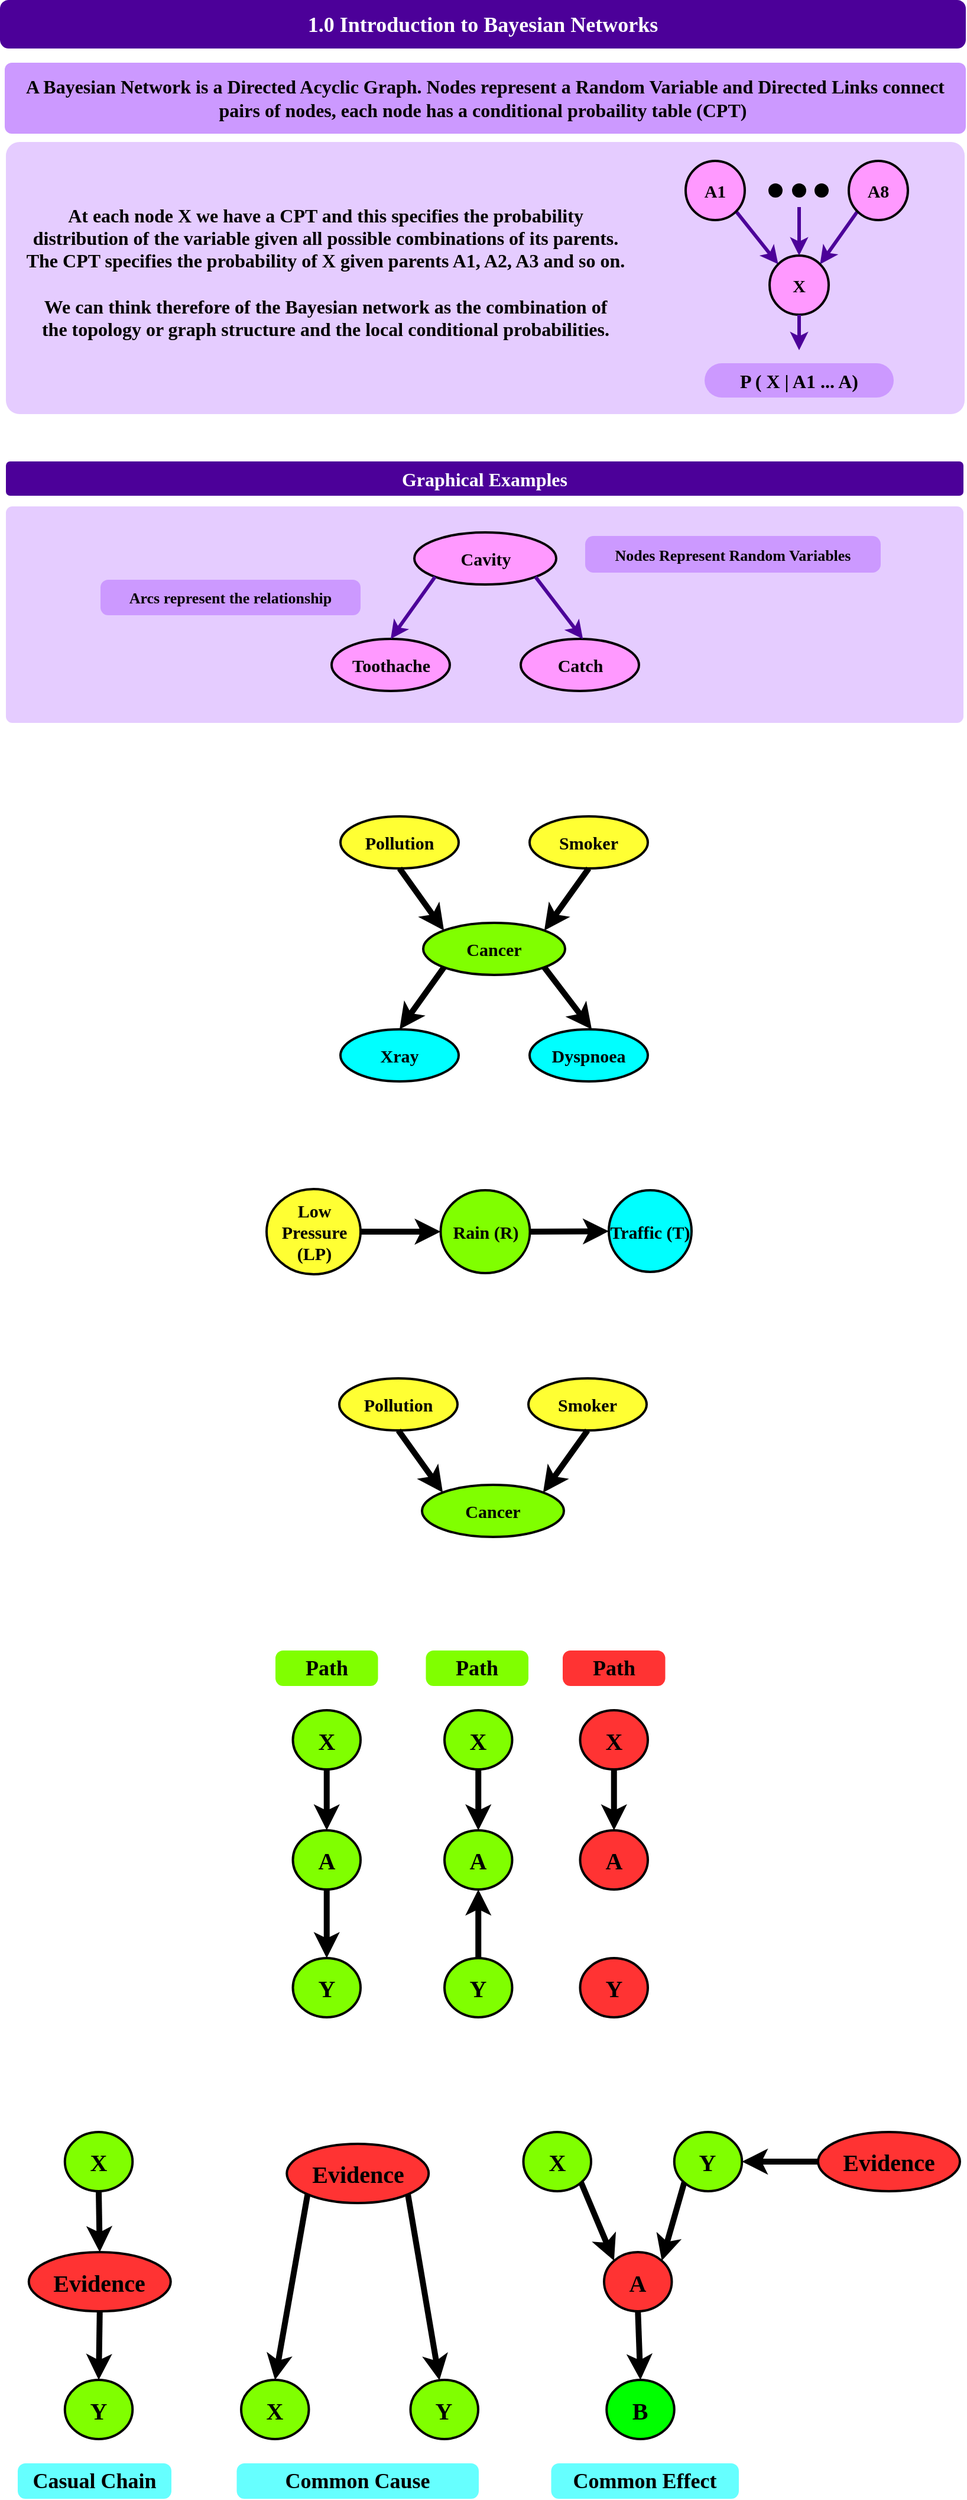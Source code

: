 <mxfile version="25.0.1">
  <diagram name="Page-1" id="3yqpxKQvHaOyZTGhgoW6">
    <mxGraphModel dx="1807" dy="-270" grid="1" gridSize="10" guides="1" tooltips="1" connect="1" arrows="1" fold="1" page="1" pageScale="1" pageWidth="850" pageHeight="1100" math="0" shadow="0">
      <root>
        <mxCell id="0" />
        <mxCell id="1" parent="0" />
        <mxCell id="nk46r4_pkxUhkhJV1g_T-40" value="" style="rounded=1;whiteSpace=wrap;html=1;fillColor=#E5CCFF;strokeColor=none;fontColor=#FFFFFF;arcSize=5;container=0;fontSize=15;" vertex="1" parent="1">
          <mxGeometry x="3420" y="3450" width="811" height="230" as="geometry" />
        </mxCell>
        <mxCell id="nk46r4_pkxUhkhJV1g_T-12" value="" style="rounded=1;whiteSpace=wrap;html=1;fillColor=#E5CCFF;strokeColor=none;fontColor=#FFFFFF;arcSize=3;container=0;fontSize=15;" vertex="1" parent="1">
          <mxGeometry x="3420" y="3758" width="810" height="183" as="geometry" />
        </mxCell>
        <mxCell id="pB6tjZf9dUS_jM-rtNOT-37" value="&lt;font face=&quot;Comic Sans MS&quot;&gt;&lt;b&gt;1.0 Introduction to Bayesian Networks&lt;/b&gt;&lt;/font&gt;" style="rounded=1;whiteSpace=wrap;html=1;fillColor=#4C0099;strokeColor=none;fontColor=#FFFFFF;arcSize=18;container=0;fontSize=18;" parent="1" vertex="1">
          <mxGeometry x="3415" y="3330" width="817" height="41" as="geometry" />
        </mxCell>
        <mxCell id="pB6tjZf9dUS_jM-rtNOT-40" value="&lt;font face=&quot;Comic Sans MS&quot; color=&quot;#000000&quot;&gt;&lt;b&gt;A Bayesian Network is a Directed Acyclic Graph. Nodes represent a Random Variable and Directed Links connect pairs of nodes, each node has a conditional probaility table (CPT)&amp;nbsp;&lt;/b&gt;&lt;/font&gt;" style="rounded=1;whiteSpace=wrap;html=1;fillColor=#CC99FF;strokeColor=none;fontColor=#FFFFFF;arcSize=10;container=0;fontSize=16;" parent="1" vertex="1">
          <mxGeometry x="3419" y="3383" width="813" height="60" as="geometry" />
        </mxCell>
        <mxCell id="pB6tjZf9dUS_jM-rtNOT-41" value="&lt;b&gt;&lt;font style=&quot;&quot; face=&quot;Comic Sans MS&quot;&gt;&lt;span style=&quot;color: rgb(0, 0, 0); font-size: 16px; text-align: left;&quot;&gt;At each node X&amp;nbsp;&lt;/span&gt;&lt;span style=&quot;color: rgb(0, 0, 0); font-size: 16px; text-align: left;&quot;&gt;we have a CPT and this specifies the probability distribution of the variable given all possible combinations of its parents. The CPT specifies the probability of X given parents A1, A2, A3 and so on.&lt;/span&gt;&lt;/font&gt;&lt;/b&gt;&lt;div&gt;&lt;span style=&quot;color: rgb(0, 0, 0); font-size: 16px; text-align: left;&quot;&gt;&lt;b&gt;&lt;font face=&quot;Comic Sans MS&quot;&gt;&lt;br&gt;&lt;/font&gt;&lt;/b&gt;&lt;/span&gt;&lt;/div&gt;&lt;div&gt;&lt;b&gt;&lt;font style=&quot;&quot; face=&quot;Comic Sans MS&quot;&gt;&lt;span style=&quot;color: rgb(0, 0, 0); font-size: 16px; text-align: left;&quot;&gt;We can think therefore of the Bayesian network as the combination of the&amp;nbsp;&lt;/span&gt;&lt;span style=&quot;box-sizing: border-box; color: rgb(0, 0, 0); font-size: 16px; text-align: left;&quot;&gt;topology or graph structure&lt;/span&gt;&lt;span style=&quot;color: rgb(0, 0, 0); font-size: 16px; text-align: left;&quot;&gt;&amp;nbsp;and the&amp;nbsp;&lt;/span&gt;&lt;span style=&quot;box-sizing: border-box; color: rgb(0, 0, 0); font-size: 16px; text-align: left;&quot;&gt;local conditional probabilities&lt;/span&gt;&lt;span style=&quot;color: rgb(0, 0, 0); font-size: 16px; text-align: left;&quot;&gt;.&lt;/span&gt;&lt;/font&gt;&lt;/b&gt;&lt;span style=&quot;color: rgb(0, 0, 0); font-family: Roboto, &amp;quot;Helvetica Neue&amp;quot;, Arial, sans-serif; font-size: 16px; text-align: left; background-color: rgb(255, 255, 255);&quot;&gt;&lt;br&gt;&lt;/span&gt;&lt;/div&gt;" style="rounded=1;whiteSpace=wrap;html=1;fillColor=#E5CCFF;strokeColor=none;fontColor=#FFFFFF;arcSize=3;container=0;fontSize=15;" parent="1" vertex="1">
          <mxGeometry x="3433" y="3460" width="515" height="200" as="geometry" />
        </mxCell>
        <mxCell id="pB6tjZf9dUS_jM-rtNOT-42" value="&lt;font face=&quot;Comic Sans MS&quot;&gt;&lt;span style=&quot;font-size: 16px;&quot;&gt;&lt;b&gt;Graphical Examples&lt;/b&gt;&lt;/span&gt;&lt;/font&gt;" style="rounded=1;whiteSpace=wrap;html=1;fillColor=#4C0099;strokeColor=none;fontColor=#FFFFFF;arcSize=12;container=0;" parent="1" vertex="1">
          <mxGeometry x="3420" y="3720" width="810" height="29" as="geometry" />
        </mxCell>
        <mxCell id="nk46r4_pkxUhkhJV1g_T-1" value="&lt;font face=&quot;Comic Sans MS&quot; color=&quot;#000000&quot;&gt;&lt;span style=&quot;font-size: 15px;&quot;&gt;&lt;b&gt;Cavity&lt;/b&gt;&lt;/span&gt;&lt;/font&gt;" style="ellipse;whiteSpace=wrap;html=1;strokeWidth=2;fillColor=#FF99FF;strokeColor=#000000;" vertex="1" parent="1">
          <mxGeometry x="3765.5" y="3780" width="120" height="44" as="geometry" />
        </mxCell>
        <mxCell id="nk46r4_pkxUhkhJV1g_T-4" value="&lt;font face=&quot;Comic Sans MS&quot; color=&quot;#000000&quot;&gt;&lt;span style=&quot;font-size: 15px;&quot;&gt;&lt;b&gt;Toothache&lt;/b&gt;&lt;/span&gt;&lt;/font&gt;" style="ellipse;whiteSpace=wrap;html=1;strokeWidth=2;fillColor=#FF99FF;strokeColor=#000000;" vertex="1" parent="1">
          <mxGeometry x="3695.5" y="3870" width="100" height="44" as="geometry" />
        </mxCell>
        <mxCell id="nk46r4_pkxUhkhJV1g_T-5" value="&lt;font face=&quot;Comic Sans MS&quot; color=&quot;#000000&quot;&gt;&lt;span style=&quot;font-size: 15px;&quot;&gt;&lt;b&gt;Catch&lt;/b&gt;&lt;/span&gt;&lt;/font&gt;" style="ellipse;whiteSpace=wrap;html=1;strokeWidth=2;fillColor=#FF99FF;strokeColor=#000000;" vertex="1" parent="1">
          <mxGeometry x="3855.5" y="3870" width="100" height="44" as="geometry" />
        </mxCell>
        <mxCell id="nk46r4_pkxUhkhJV1g_T-8" value="" style="endArrow=classic;html=1;rounded=0;exitX=0;exitY=1;exitDx=0;exitDy=0;entryX=0.5;entryY=0;entryDx=0;entryDy=0;strokeWidth=3;strokeColor=#4C0099;" edge="1" parent="1" source="nk46r4_pkxUhkhJV1g_T-1" target="nk46r4_pkxUhkhJV1g_T-4">
          <mxGeometry width="50" height="50" relative="1" as="geometry">
            <mxPoint x="3895.5" y="3810" as="sourcePoint" />
            <mxPoint x="3945.5" y="3760" as="targetPoint" />
          </mxGeometry>
        </mxCell>
        <mxCell id="nk46r4_pkxUhkhJV1g_T-9" value="" style="endArrow=classic;html=1;rounded=0;exitX=1;exitY=1;exitDx=0;exitDy=0;entryX=0.526;entryY=0.002;entryDx=0;entryDy=0;strokeWidth=3;strokeColor=#4C0099;entryPerimeter=0;" edge="1" parent="1" source="nk46r4_pkxUhkhJV1g_T-1" target="nk46r4_pkxUhkhJV1g_T-5">
          <mxGeometry width="50" height="50" relative="1" as="geometry">
            <mxPoint x="3783.5" y="3828" as="sourcePoint" />
            <mxPoint x="3735.5" y="3880" as="targetPoint" />
          </mxGeometry>
        </mxCell>
        <mxCell id="nk46r4_pkxUhkhJV1g_T-10" value="&lt;font color=&quot;#000000&quot; face=&quot;Comic Sans MS&quot;&gt;&lt;b&gt;Nodes Represent Random Variables&lt;/b&gt;&lt;/font&gt;" style="rounded=1;whiteSpace=wrap;html=1;fillColor=#CC99FF;strokeColor=none;fontColor=#FFFFFF;arcSize=23;container=0;fontSize=13;" vertex="1" parent="1">
          <mxGeometry x="3910" y="3783" width="250" height="31" as="geometry" />
        </mxCell>
        <mxCell id="nk46r4_pkxUhkhJV1g_T-11" value="&lt;font color=&quot;#000000&quot; face=&quot;Comic Sans MS&quot;&gt;&lt;b&gt;Arcs represent the relationship&lt;/b&gt;&lt;/font&gt;" style="rounded=1;whiteSpace=wrap;html=1;fillColor=#CC99FF;strokeColor=none;fontColor=#FFFFFF;arcSize=22;container=0;fontSize=13;" vertex="1" parent="1">
          <mxGeometry x="3500" y="3820" width="220" height="30" as="geometry" />
        </mxCell>
        <mxCell id="nk46r4_pkxUhkhJV1g_T-41" value="" style="endArrow=classic;html=1;rounded=0;exitX=0;exitY=1;exitDx=0;exitDy=0;entryX=1;entryY=0;entryDx=0;entryDy=0;strokeWidth=3;strokeColor=#4C0099;" edge="1" parent="1" source="nk46r4_pkxUhkhJV1g_T-38" target="nk46r4_pkxUhkhJV1g_T-39">
          <mxGeometry width="50" height="50" relative="1" as="geometry">
            <mxPoint x="3904" y="3830" as="sourcePoint" />
            <mxPoint x="3944" y="3883" as="targetPoint" />
          </mxGeometry>
        </mxCell>
        <mxCell id="nk46r4_pkxUhkhJV1g_T-42" value="" style="endArrow=classic;html=1;rounded=0;exitX=1;exitY=1;exitDx=0;exitDy=0;entryX=0;entryY=0;entryDx=0;entryDy=0;strokeWidth=3;strokeColor=#4C0099;" edge="1" parent="1" source="nk46r4_pkxUhkhJV1g_T-37" target="nk46r4_pkxUhkhJV1g_T-39">
          <mxGeometry width="50" height="50" relative="1" as="geometry">
            <mxPoint x="4158" y="3519" as="sourcePoint" />
            <mxPoint x="4119" y="3563" as="targetPoint" />
          </mxGeometry>
        </mxCell>
        <mxCell id="nk46r4_pkxUhkhJV1g_T-37" value="&lt;font face=&quot;Comic Sans MS&quot; color=&quot;#000000&quot;&gt;&lt;span style=&quot;font-size: 15px;&quot;&gt;&lt;b&gt;A1&lt;/b&gt;&lt;/span&gt;&lt;/font&gt;" style="ellipse;whiteSpace=wrap;html=1;strokeWidth=2;fillColor=#FF99FF;strokeColor=#000000;" vertex="1" parent="1">
          <mxGeometry x="3995" y="3466" width="50" height="50" as="geometry" />
        </mxCell>
        <mxCell id="nk46r4_pkxUhkhJV1g_T-38" value="&lt;font face=&quot;Comic Sans MS&quot; color=&quot;#000000&quot;&gt;&lt;span style=&quot;font-size: 15px;&quot;&gt;&lt;b&gt;A8&lt;/b&gt;&lt;/span&gt;&lt;/font&gt;" style="ellipse;whiteSpace=wrap;html=1;strokeWidth=2;fillColor=#FF99FF;strokeColor=#000000;" vertex="1" parent="1">
          <mxGeometry x="4133" y="3466" width="50" height="50" as="geometry" />
        </mxCell>
        <mxCell id="nk46r4_pkxUhkhJV1g_T-39" value="&lt;font face=&quot;Comic Sans MS&quot; color=&quot;#000000&quot;&gt;&lt;span style=&quot;font-size: 15px;&quot;&gt;&lt;b&gt;X&lt;/b&gt;&lt;/span&gt;&lt;/font&gt;" style="ellipse;whiteSpace=wrap;html=1;strokeWidth=2;fillColor=#FF99FF;strokeColor=#000000;" vertex="1" parent="1">
          <mxGeometry x="4066" y="3546" width="50" height="50" as="geometry" />
        </mxCell>
        <mxCell id="nk46r4_pkxUhkhJV1g_T-43" value="" style="ellipse;whiteSpace=wrap;html=1;strokeWidth=2;fillColor=#000000;strokeColor=#000000;" vertex="1" parent="1">
          <mxGeometry x="4066" y="3486" width="10" height="10" as="geometry" />
        </mxCell>
        <mxCell id="nk46r4_pkxUhkhJV1g_T-44" value="" style="ellipse;whiteSpace=wrap;html=1;strokeWidth=2;fillColor=#000000;strokeColor=#000000;" vertex="1" parent="1">
          <mxGeometry x="4086" y="3486" width="10" height="10" as="geometry" />
        </mxCell>
        <mxCell id="nk46r4_pkxUhkhJV1g_T-45" value="" style="ellipse;whiteSpace=wrap;html=1;strokeWidth=2;fillColor=#000000;strokeColor=#000000;" vertex="1" parent="1">
          <mxGeometry x="4105" y="3486" width="10" height="10" as="geometry" />
        </mxCell>
        <mxCell id="nk46r4_pkxUhkhJV1g_T-46" value="" style="endArrow=classic;html=1;rounded=0;entryX=0.5;entryY=0;entryDx=0;entryDy=0;strokeWidth=3;strokeColor=#4C0099;" edge="1" parent="1" target="nk46r4_pkxUhkhJV1g_T-39">
          <mxGeometry width="50" height="50" relative="1" as="geometry">
            <mxPoint x="4091" y="3505" as="sourcePoint" />
            <mxPoint x="4119" y="3563" as="targetPoint" />
          </mxGeometry>
        </mxCell>
        <mxCell id="nk46r4_pkxUhkhJV1g_T-47" value="" style="endArrow=classic;html=1;rounded=0;strokeWidth=3;strokeColor=#4C0099;exitX=0.5;exitY=1;exitDx=0;exitDy=0;" edge="1" parent="1" source="nk46r4_pkxUhkhJV1g_T-39">
          <mxGeometry width="50" height="50" relative="1" as="geometry">
            <mxPoint x="4094.83" y="3606" as="sourcePoint" />
            <mxPoint x="4091" y="3626" as="targetPoint" />
          </mxGeometry>
        </mxCell>
        <mxCell id="nk46r4_pkxUhkhJV1g_T-48" value="&lt;div&gt;&lt;span style=&quot;color: rgb(0, 0, 0); font-size: 16px; text-align: left;&quot;&gt;&lt;font style=&quot;&quot; face=&quot;Comic Sans MS&quot;&gt;&lt;b style=&quot;&quot;&gt;P ( X | A1 ... A)&lt;/b&gt;&lt;/font&gt;&lt;/span&gt;&lt;/div&gt;" style="rounded=1;whiteSpace=wrap;html=1;fillColor=#CC99FF;strokeColor=none;fontColor=#FFFFFF;arcSize=50;container=0;fontSize=15;" vertex="1" parent="1">
          <mxGeometry x="4011" y="3637" width="160" height="29" as="geometry" />
        </mxCell>
        <mxCell id="nk46r4_pkxUhkhJV1g_T-60" value="&lt;font face=&quot;Comic Sans MS&quot; color=&quot;#000000&quot;&gt;&lt;span style=&quot;font-size: 15px;&quot;&gt;&lt;b&gt;Cancer&lt;/b&gt;&lt;/span&gt;&lt;/font&gt;" style="ellipse;whiteSpace=wrap;html=1;strokeWidth=2;fillColor=#80FF00;strokeColor=#000000;" vertex="1" parent="1">
          <mxGeometry x="3773" y="4110" width="120" height="44" as="geometry" />
        </mxCell>
        <mxCell id="nk46r4_pkxUhkhJV1g_T-61" value="&lt;font face=&quot;Comic Sans MS&quot; color=&quot;#000000&quot;&gt;&lt;span style=&quot;font-size: 15px;&quot;&gt;&lt;b&gt;Xray&lt;/b&gt;&lt;/span&gt;&lt;/font&gt;" style="ellipse;whiteSpace=wrap;html=1;strokeWidth=2;fillColor=#00FFFF;strokeColor=#000000;" vertex="1" parent="1">
          <mxGeometry x="3703" y="4200" width="100" height="44" as="geometry" />
        </mxCell>
        <mxCell id="nk46r4_pkxUhkhJV1g_T-62" value="&lt;font face=&quot;Comic Sans MS&quot; color=&quot;#000000&quot;&gt;&lt;span style=&quot;font-size: 15px;&quot;&gt;&lt;b&gt;Dyspnoea&lt;/b&gt;&lt;/span&gt;&lt;/font&gt;" style="ellipse;whiteSpace=wrap;html=1;strokeWidth=2;fillColor=#00FFFF;strokeColor=#000000;" vertex="1" parent="1">
          <mxGeometry x="3863" y="4200" width="100" height="44" as="geometry" />
        </mxCell>
        <mxCell id="nk46r4_pkxUhkhJV1g_T-63" value="" style="endArrow=classic;html=1;rounded=0;exitX=0;exitY=1;exitDx=0;exitDy=0;entryX=0.5;entryY=0;entryDx=0;entryDy=0;strokeWidth=5;strokeColor=#000000;" edge="1" parent="1" source="nk46r4_pkxUhkhJV1g_T-60" target="nk46r4_pkxUhkhJV1g_T-61">
          <mxGeometry width="50" height="50" relative="1" as="geometry">
            <mxPoint x="3903" y="4140" as="sourcePoint" />
            <mxPoint x="3953" y="4090" as="targetPoint" />
          </mxGeometry>
        </mxCell>
        <mxCell id="nk46r4_pkxUhkhJV1g_T-64" value="" style="endArrow=classic;html=1;rounded=0;exitX=1;exitY=1;exitDx=0;exitDy=0;entryX=0.526;entryY=0.002;entryDx=0;entryDy=0;strokeWidth=5;strokeColor=#000000;entryPerimeter=0;" edge="1" parent="1" source="nk46r4_pkxUhkhJV1g_T-60" target="nk46r4_pkxUhkhJV1g_T-62">
          <mxGeometry width="50" height="50" relative="1" as="geometry">
            <mxPoint x="3791" y="4158" as="sourcePoint" />
            <mxPoint x="3743" y="4210" as="targetPoint" />
          </mxGeometry>
        </mxCell>
        <mxCell id="nk46r4_pkxUhkhJV1g_T-65" value="&lt;font face=&quot;Comic Sans MS&quot; color=&quot;#000000&quot;&gt;&lt;span style=&quot;font-size: 15px;&quot;&gt;&lt;b&gt;Pollution&lt;/b&gt;&lt;/span&gt;&lt;/font&gt;" style="ellipse;whiteSpace=wrap;html=1;strokeWidth=2;fillColor=#FFFF33;strokeColor=#000000;" vertex="1" parent="1">
          <mxGeometry x="3703" y="4020" width="100" height="44" as="geometry" />
        </mxCell>
        <mxCell id="nk46r4_pkxUhkhJV1g_T-66" value="&lt;font face=&quot;Comic Sans MS&quot; color=&quot;#000000&quot;&gt;&lt;span style=&quot;font-size: 15px;&quot;&gt;&lt;b&gt;Smoker&lt;/b&gt;&lt;/span&gt;&lt;/font&gt;" style="ellipse;whiteSpace=wrap;html=1;strokeWidth=2;fillColor=#FFFF33;strokeColor=#000000;" vertex="1" parent="1">
          <mxGeometry x="3863" y="4020" width="100" height="44" as="geometry" />
        </mxCell>
        <mxCell id="nk46r4_pkxUhkhJV1g_T-67" value="" style="endArrow=classic;html=1;rounded=0;exitX=0.5;exitY=1;exitDx=0;exitDy=0;strokeWidth=5;strokeColor=#000000;entryX=1;entryY=0;entryDx=0;entryDy=0;" edge="1" parent="1" source="nk46r4_pkxUhkhJV1g_T-66" target="nk46r4_pkxUhkhJV1g_T-60">
          <mxGeometry width="50" height="50" relative="1" as="geometry">
            <mxPoint x="3886.5" y="4157" as="sourcePoint" />
            <mxPoint x="3925.5" y="4210" as="targetPoint" />
          </mxGeometry>
        </mxCell>
        <mxCell id="nk46r4_pkxUhkhJV1g_T-68" value="" style="endArrow=classic;html=1;rounded=0;exitX=0.5;exitY=1;exitDx=0;exitDy=0;strokeWidth=5;strokeColor=#000000;entryX=0;entryY=0;entryDx=0;entryDy=0;" edge="1" parent="1" source="nk46r4_pkxUhkhJV1g_T-65" target="nk46r4_pkxUhkhJV1g_T-60">
          <mxGeometry width="50" height="50" relative="1" as="geometry">
            <mxPoint x="3923.5" y="4074" as="sourcePoint" />
            <mxPoint x="3866.5" y="4122" as="targetPoint" />
          </mxGeometry>
        </mxCell>
        <mxCell id="nk46r4_pkxUhkhJV1g_T-69" value="" style="rounded=1;whiteSpace=wrap;html=1;fillColor=none;strokeColor=none;fontColor=#FFFFFF;arcSize=3;container=0;fontSize=15;" vertex="1" parent="1">
          <mxGeometry x="3420" y="4012" width="258" height="240" as="geometry" />
        </mxCell>
        <mxCell id="nk46r4_pkxUhkhJV1g_T-70" value="" style="rounded=1;whiteSpace=wrap;html=1;fillColor=none;strokeColor=none;fontColor=#FFFFFF;arcSize=3;container=0;fontSize=15;" vertex="1" parent="1">
          <mxGeometry x="3970" y="4020" width="258" height="240" as="geometry" />
        </mxCell>
        <mxCell id="nk46r4_pkxUhkhJV1g_T-71" value="&lt;font face=&quot;Comic Sans MS&quot; color=&quot;#000000&quot;&gt;&lt;span style=&quot;font-size: 15px;&quot;&gt;&lt;b&gt;Rain (R)&lt;/b&gt;&lt;/span&gt;&lt;/font&gt;" style="ellipse;whiteSpace=wrap;html=1;strokeWidth=2;fillColor=#80FF00;strokeColor=#000000;" vertex="1" parent="1">
          <mxGeometry x="3787.75" y="4336" width="75.5" height="70" as="geometry" />
        </mxCell>
        <mxCell id="nk46r4_pkxUhkhJV1g_T-72" value="&lt;font face=&quot;Comic Sans MS&quot; color=&quot;#000000&quot;&gt;&lt;span style=&quot;font-size: 15px;&quot;&gt;&lt;b&gt;Traffic (T)&lt;/b&gt;&lt;/span&gt;&lt;/font&gt;" style="ellipse;whiteSpace=wrap;html=1;strokeWidth=2;fillColor=#00FFFF;strokeColor=#000000;" vertex="1" parent="1">
          <mxGeometry x="3930" y="4336" width="70" height="69" as="geometry" />
        </mxCell>
        <mxCell id="nk46r4_pkxUhkhJV1g_T-74" value="" style="endArrow=classic;html=1;rounded=0;exitX=1;exitY=0.5;exitDx=0;exitDy=0;strokeWidth=5;strokeColor=#000000;" edge="1" parent="1" source="nk46r4_pkxUhkhJV1g_T-71" target="nk46r4_pkxUhkhJV1g_T-72">
          <mxGeometry width="50" height="50" relative="1" as="geometry">
            <mxPoint x="3902" y="4383" as="sourcePoint" />
            <mxPoint x="3952" y="4333" as="targetPoint" />
          </mxGeometry>
        </mxCell>
        <mxCell id="nk46r4_pkxUhkhJV1g_T-76" value="&lt;font face=&quot;Comic Sans MS&quot; color=&quot;#000000&quot;&gt;&lt;span style=&quot;font-size: 15px;&quot;&gt;&lt;b&gt;Low Pressure (LP)&lt;/b&gt;&lt;/span&gt;&lt;/font&gt;" style="ellipse;whiteSpace=wrap;html=1;strokeWidth=2;fillColor=#FFFF33;strokeColor=#000000;" vertex="1" parent="1">
          <mxGeometry x="3640.5" y="4335" width="79.5" height="72" as="geometry" />
        </mxCell>
        <mxCell id="nk46r4_pkxUhkhJV1g_T-80" value="" style="rounded=1;whiteSpace=wrap;html=1;fillColor=none;strokeColor=none;fontColor=#FFFFFF;arcSize=3;container=0;fontSize=15;" vertex="1" parent="1">
          <mxGeometry x="3419" y="4305" width="171" height="120" as="geometry" />
        </mxCell>
        <mxCell id="nk46r4_pkxUhkhJV1g_T-81" value="" style="rounded=1;whiteSpace=wrap;html=1;fillColor=none;strokeColor=none;fontColor=#FFFFFF;arcSize=3;container=0;fontSize=15;" vertex="1" parent="1">
          <mxGeometry x="4070" y="4305" width="157" height="120" as="geometry" />
        </mxCell>
        <mxCell id="nk46r4_pkxUhkhJV1g_T-82" value="" style="endArrow=classic;html=1;rounded=0;exitX=1;exitY=0.5;exitDx=0;exitDy=0;strokeWidth=5;strokeColor=#000000;entryX=0;entryY=0.5;entryDx=0;entryDy=0;" edge="1" parent="1" source="nk46r4_pkxUhkhJV1g_T-76" target="nk46r4_pkxUhkhJV1g_T-71">
          <mxGeometry width="50" height="50" relative="1" as="geometry">
            <mxPoint x="3871" y="4381" as="sourcePoint" />
            <mxPoint x="3940" y="4381" as="targetPoint" />
          </mxGeometry>
        </mxCell>
        <mxCell id="nk46r4_pkxUhkhJV1g_T-90" value="&lt;font face=&quot;Comic Sans MS&quot; color=&quot;#000000&quot;&gt;&lt;span style=&quot;font-size: 15px;&quot;&gt;&lt;b&gt;Cancer&lt;/b&gt;&lt;/span&gt;&lt;/font&gt;" style="ellipse;whiteSpace=wrap;html=1;strokeWidth=2;fillColor=#80FF00;strokeColor=#000000;" vertex="1" parent="1">
          <mxGeometry x="3772" y="4585" width="120" height="44" as="geometry" />
        </mxCell>
        <mxCell id="nk46r4_pkxUhkhJV1g_T-95" value="&lt;font face=&quot;Comic Sans MS&quot; color=&quot;#000000&quot;&gt;&lt;span style=&quot;font-size: 15px;&quot;&gt;&lt;b&gt;Pollution&lt;/b&gt;&lt;/span&gt;&lt;/font&gt;" style="ellipse;whiteSpace=wrap;html=1;strokeWidth=2;fillColor=#FFFF33;strokeColor=#000000;" vertex="1" parent="1">
          <mxGeometry x="3702" y="4495" width="100" height="44" as="geometry" />
        </mxCell>
        <mxCell id="nk46r4_pkxUhkhJV1g_T-96" value="&lt;font face=&quot;Comic Sans MS&quot; color=&quot;#000000&quot;&gt;&lt;span style=&quot;font-size: 15px;&quot;&gt;&lt;b&gt;Smoker&lt;/b&gt;&lt;/span&gt;&lt;/font&gt;" style="ellipse;whiteSpace=wrap;html=1;strokeWidth=2;fillColor=#FFFF33;strokeColor=#000000;" vertex="1" parent="1">
          <mxGeometry x="3862" y="4495" width="100" height="44" as="geometry" />
        </mxCell>
        <mxCell id="nk46r4_pkxUhkhJV1g_T-97" value="" style="endArrow=classic;html=1;rounded=0;exitX=0.5;exitY=1;exitDx=0;exitDy=0;strokeWidth=5;strokeColor=#000000;entryX=1;entryY=0;entryDx=0;entryDy=0;" edge="1" parent="1" source="nk46r4_pkxUhkhJV1g_T-96" target="nk46r4_pkxUhkhJV1g_T-90">
          <mxGeometry width="50" height="50" relative="1" as="geometry">
            <mxPoint x="3885.5" y="4632" as="sourcePoint" />
            <mxPoint x="3924.5" y="4685" as="targetPoint" />
          </mxGeometry>
        </mxCell>
        <mxCell id="nk46r4_pkxUhkhJV1g_T-98" value="" style="endArrow=classic;html=1;rounded=0;exitX=0.5;exitY=1;exitDx=0;exitDy=0;strokeWidth=5;strokeColor=#000000;entryX=0;entryY=0;entryDx=0;entryDy=0;" edge="1" parent="1" source="nk46r4_pkxUhkhJV1g_T-95" target="nk46r4_pkxUhkhJV1g_T-90">
          <mxGeometry width="50" height="50" relative="1" as="geometry">
            <mxPoint x="3922.5" y="4549" as="sourcePoint" />
            <mxPoint x="3865.5" y="4597" as="targetPoint" />
          </mxGeometry>
        </mxCell>
        <mxCell id="nk46r4_pkxUhkhJV1g_T-99" value="" style="rounded=1;whiteSpace=wrap;html=1;fillColor=none;strokeColor=none;fontColor=#FFFFFF;arcSize=3;container=0;fontSize=15;" vertex="1" parent="1">
          <mxGeometry x="3419" y="4487" width="258" height="158" as="geometry" />
        </mxCell>
        <mxCell id="nk46r4_pkxUhkhJV1g_T-100" value="" style="rounded=1;whiteSpace=wrap;html=1;fillColor=none;strokeColor=none;fontColor=#FFFFFF;arcSize=3;container=0;fontSize=15;" vertex="1" parent="1">
          <mxGeometry x="3969" y="4495" width="258" height="150" as="geometry" />
        </mxCell>
        <mxCell id="nk46r4_pkxUhkhJV1g_T-101" value="&lt;font style=&quot;font-size: 20px;&quot; face=&quot;Comic Sans MS&quot; color=&quot;#000000&quot;&gt;&lt;b style=&quot;&quot;&gt;X&lt;/b&gt;&lt;/font&gt;" style="ellipse;whiteSpace=wrap;html=1;strokeWidth=2;fillColor=#80FF00;strokeColor=#000000;" vertex="1" parent="1">
          <mxGeometry x="3662.75" y="4775.5" width="57.25" height="50" as="geometry" />
        </mxCell>
        <mxCell id="nk46r4_pkxUhkhJV1g_T-103" value="" style="endArrow=classic;html=1;rounded=0;exitX=0.5;exitY=1;exitDx=0;exitDy=0;strokeWidth=5;strokeColor=#000000;entryX=0.5;entryY=0;entryDx=0;entryDy=0;" edge="1" parent="1" source="nk46r4_pkxUhkhJV1g_T-101" target="nk46r4_pkxUhkhJV1g_T-108">
          <mxGeometry width="50" height="50" relative="1" as="geometry">
            <mxPoint x="3904" y="4813" as="sourcePoint" />
            <mxPoint x="3954" y="4763" as="targetPoint" />
          </mxGeometry>
        </mxCell>
        <mxCell id="nk46r4_pkxUhkhJV1g_T-106" value="" style="rounded=1;whiteSpace=wrap;html=1;fillColor=none;strokeColor=none;fontColor=#FFFFFF;arcSize=3;container=0;fontSize=15;" vertex="1" parent="1">
          <mxGeometry x="4026" y="4726" width="184" height="309" as="geometry" />
        </mxCell>
        <mxCell id="nk46r4_pkxUhkhJV1g_T-108" value="&lt;font style=&quot;font-size: 20px;&quot; face=&quot;Comic Sans MS&quot; color=&quot;#000000&quot;&gt;&lt;b style=&quot;&quot;&gt;A&lt;/b&gt;&lt;/font&gt;" style="ellipse;whiteSpace=wrap;html=1;strokeWidth=2;fillColor=#80FF00;strokeColor=#000000;" vertex="1" parent="1">
          <mxGeometry x="3662.75" y="4877" width="57.25" height="50" as="geometry" />
        </mxCell>
        <mxCell id="nk46r4_pkxUhkhJV1g_T-109" value="&lt;font style=&quot;font-size: 20px;&quot; face=&quot;Comic Sans MS&quot; color=&quot;#000000&quot;&gt;&lt;b style=&quot;&quot;&gt;Y&lt;/b&gt;&lt;/font&gt;" style="ellipse;whiteSpace=wrap;html=1;strokeWidth=2;fillColor=#80FF00;strokeColor=#000000;" vertex="1" parent="1">
          <mxGeometry x="3662.75" y="4985" width="57.25" height="50" as="geometry" />
        </mxCell>
        <mxCell id="nk46r4_pkxUhkhJV1g_T-112" value="" style="endArrow=classic;html=1;rounded=0;exitX=0.5;exitY=1;exitDx=0;exitDy=0;strokeWidth=5;strokeColor=#000000;entryX=0.5;entryY=0;entryDx=0;entryDy=0;" edge="1" parent="1" source="nk46r4_pkxUhkhJV1g_T-108" target="nk46r4_pkxUhkhJV1g_T-109">
          <mxGeometry width="50" height="50" relative="1" as="geometry">
            <mxPoint x="3701" y="4836" as="sourcePoint" />
            <mxPoint x="3701" y="4885" as="targetPoint" />
          </mxGeometry>
        </mxCell>
        <mxCell id="nk46r4_pkxUhkhJV1g_T-113" value="&lt;font style=&quot;font-size: 20px;&quot; face=&quot;Comic Sans MS&quot; color=&quot;#000000&quot;&gt;&lt;b style=&quot;&quot;&gt;X&lt;/b&gt;&lt;/font&gt;" style="ellipse;whiteSpace=wrap;html=1;strokeWidth=2;fillColor=#80FF00;strokeColor=#000000;" vertex="1" parent="1">
          <mxGeometry x="3791" y="4775.5" width="57.25" height="50" as="geometry" />
        </mxCell>
        <mxCell id="nk46r4_pkxUhkhJV1g_T-114" value="" style="endArrow=classic;html=1;rounded=0;exitX=0.5;exitY=1;exitDx=0;exitDy=0;strokeWidth=5;strokeColor=#000000;entryX=0.5;entryY=0;entryDx=0;entryDy=0;" edge="1" parent="1" source="nk46r4_pkxUhkhJV1g_T-113" target="nk46r4_pkxUhkhJV1g_T-115">
          <mxGeometry width="50" height="50" relative="1" as="geometry">
            <mxPoint x="4032.25" y="4813" as="sourcePoint" />
            <mxPoint x="4082.25" y="4763" as="targetPoint" />
          </mxGeometry>
        </mxCell>
        <mxCell id="nk46r4_pkxUhkhJV1g_T-115" value="&lt;font style=&quot;font-size: 20px;&quot; face=&quot;Comic Sans MS&quot; color=&quot;#000000&quot;&gt;&lt;b style=&quot;&quot;&gt;A&lt;/b&gt;&lt;/font&gt;" style="ellipse;whiteSpace=wrap;html=1;strokeWidth=2;fillColor=#80FF00;strokeColor=#000000;" vertex="1" parent="1">
          <mxGeometry x="3791" y="4877" width="57.25" height="50" as="geometry" />
        </mxCell>
        <mxCell id="nk46r4_pkxUhkhJV1g_T-116" value="&lt;font style=&quot;font-size: 20px;&quot; face=&quot;Comic Sans MS&quot; color=&quot;#000000&quot;&gt;&lt;b style=&quot;&quot;&gt;Y&lt;/b&gt;&lt;/font&gt;" style="ellipse;whiteSpace=wrap;html=1;strokeWidth=2;fillColor=#80FF00;strokeColor=#000000;" vertex="1" parent="1">
          <mxGeometry x="3791" y="4985" width="57.25" height="50" as="geometry" />
        </mxCell>
        <mxCell id="nk46r4_pkxUhkhJV1g_T-117" value="" style="endArrow=classic;html=1;rounded=0;strokeWidth=5;strokeColor=#000000;entryX=0.5;entryY=1;entryDx=0;entryDy=0;exitX=0.5;exitY=0;exitDx=0;exitDy=0;" edge="1" parent="1" source="nk46r4_pkxUhkhJV1g_T-116" target="nk46r4_pkxUhkhJV1g_T-115">
          <mxGeometry width="50" height="50" relative="1" as="geometry">
            <mxPoint x="3991" y="4965" as="sourcePoint" />
            <mxPoint x="3829.25" y="4885" as="targetPoint" />
          </mxGeometry>
        </mxCell>
        <mxCell id="nk46r4_pkxUhkhJV1g_T-118" value="&lt;font style=&quot;font-size: 20px;&quot; face=&quot;Comic Sans MS&quot; color=&quot;#000000&quot;&gt;&lt;b style=&quot;&quot;&gt;X&lt;/b&gt;&lt;/font&gt;" style="ellipse;whiteSpace=wrap;html=1;strokeWidth=2;fillColor=#FF3333;strokeColor=#000000;" vertex="1" parent="1">
          <mxGeometry x="3905.75" y="4775.5" width="57.25" height="50" as="geometry" />
        </mxCell>
        <mxCell id="nk46r4_pkxUhkhJV1g_T-119" value="" style="endArrow=classic;html=1;rounded=0;exitX=0.5;exitY=1;exitDx=0;exitDy=0;strokeWidth=5;strokeColor=#000000;entryX=0.5;entryY=0;entryDx=0;entryDy=0;" edge="1" parent="1" source="nk46r4_pkxUhkhJV1g_T-118" target="nk46r4_pkxUhkhJV1g_T-120">
          <mxGeometry width="50" height="50" relative="1" as="geometry">
            <mxPoint x="4147" y="4813" as="sourcePoint" />
            <mxPoint x="4197" y="4763" as="targetPoint" />
          </mxGeometry>
        </mxCell>
        <mxCell id="nk46r4_pkxUhkhJV1g_T-120" value="&lt;font style=&quot;font-size: 20px;&quot; face=&quot;Comic Sans MS&quot; color=&quot;#000000&quot;&gt;&lt;b style=&quot;&quot;&gt;A&lt;/b&gt;&lt;/font&gt;" style="ellipse;whiteSpace=wrap;html=1;strokeWidth=2;fillColor=#FF3333;strokeColor=#000000;" vertex="1" parent="1">
          <mxGeometry x="3905.75" y="4877" width="57.25" height="50" as="geometry" />
        </mxCell>
        <mxCell id="nk46r4_pkxUhkhJV1g_T-121" value="&lt;font style=&quot;font-size: 20px;&quot; face=&quot;Comic Sans MS&quot; color=&quot;#000000&quot;&gt;&lt;b style=&quot;&quot;&gt;Y&lt;/b&gt;&lt;/font&gt;" style="ellipse;whiteSpace=wrap;html=1;strokeWidth=2;fillColor=#FF3333;strokeColor=#000000;" vertex="1" parent="1">
          <mxGeometry x="3905.75" y="4985" width="57.25" height="50" as="geometry" />
        </mxCell>
        <mxCell id="nk46r4_pkxUhkhJV1g_T-123" value="" style="rounded=1;whiteSpace=wrap;html=1;fillColor=none;strokeColor=none;fontColor=#FFFFFF;arcSize=3;container=0;fontSize=15;" vertex="1" parent="1">
          <mxGeometry x="3433" y="4726" width="184" height="319" as="geometry" />
        </mxCell>
        <mxCell id="nk46r4_pkxUhkhJV1g_T-124" value="&lt;font face=&quot;Comic Sans MS&quot; color=&quot;#000000&quot;&gt;&lt;b&gt;Path&lt;/b&gt;&lt;/font&gt;" style="rounded=1;whiteSpace=wrap;html=1;fillColor=#80FF00;strokeColor=none;fontColor=#FFFFFF;arcSize=22;container=0;fontSize=18;" vertex="1" parent="1">
          <mxGeometry x="3648" y="4725" width="86.75" height="30" as="geometry" />
        </mxCell>
        <mxCell id="nk46r4_pkxUhkhJV1g_T-125" value="&lt;font face=&quot;Comic Sans MS&quot; color=&quot;#000000&quot;&gt;&lt;b&gt;Path&lt;/b&gt;&lt;/font&gt;" style="rounded=1;whiteSpace=wrap;html=1;fillColor=#80FF00;strokeColor=none;fontColor=#FFFFFF;arcSize=22;container=0;fontSize=18;" vertex="1" parent="1">
          <mxGeometry x="3775.25" y="4725" width="86.75" height="30" as="geometry" />
        </mxCell>
        <mxCell id="nk46r4_pkxUhkhJV1g_T-126" value="&lt;font face=&quot;Comic Sans MS&quot; color=&quot;#000000&quot;&gt;&lt;b&gt;Path&lt;/b&gt;&lt;/font&gt;" style="rounded=1;whiteSpace=wrap;html=1;fillColor=#FF3333;strokeColor=none;fontColor=#FFFFFF;arcSize=22;container=0;fontSize=18;" vertex="1" parent="1">
          <mxGeometry x="3891" y="4725" width="86.75" height="30" as="geometry" />
        </mxCell>
        <mxCell id="nk46r4_pkxUhkhJV1g_T-127" value="&lt;font style=&quot;font-size: 20px;&quot; face=&quot;Comic Sans MS&quot; color=&quot;#000000&quot;&gt;&lt;b style=&quot;&quot;&gt;X&lt;/b&gt;&lt;/font&gt;" style="ellipse;whiteSpace=wrap;html=1;strokeWidth=2;fillColor=#80FF00;strokeColor=#000000;" vertex="1" parent="1">
          <mxGeometry x="3469.88" y="5132" width="57.25" height="50" as="geometry" />
        </mxCell>
        <mxCell id="nk46r4_pkxUhkhJV1g_T-128" value="" style="endArrow=classic;html=1;rounded=0;exitX=0.5;exitY=1;exitDx=0;exitDy=0;strokeWidth=5;strokeColor=#000000;entryX=0.5;entryY=0;entryDx=0;entryDy=0;" edge="1" parent="1" source="nk46r4_pkxUhkhJV1g_T-127" target="nk46r4_pkxUhkhJV1g_T-129">
          <mxGeometry width="50" height="50" relative="1" as="geometry">
            <mxPoint x="3711.13" y="5169.5" as="sourcePoint" />
            <mxPoint x="3761.13" y="5119.5" as="targetPoint" />
          </mxGeometry>
        </mxCell>
        <mxCell id="nk46r4_pkxUhkhJV1g_T-129" value="&lt;font style=&quot;font-size: 20px;&quot; face=&quot;Comic Sans MS&quot; color=&quot;#000000&quot;&gt;&lt;b style=&quot;&quot;&gt;Evidence&lt;/b&gt;&lt;/font&gt;" style="ellipse;whiteSpace=wrap;html=1;strokeWidth=2;fillColor=#FF3333;strokeColor=#000000;" vertex="1" parent="1">
          <mxGeometry x="3439.38" y="5233.5" width="120" height="50" as="geometry" />
        </mxCell>
        <mxCell id="nk46r4_pkxUhkhJV1g_T-130" value="&lt;font style=&quot;font-size: 20px;&quot; face=&quot;Comic Sans MS&quot; color=&quot;#000000&quot;&gt;&lt;b style=&quot;&quot;&gt;Y&lt;/b&gt;&lt;/font&gt;" style="ellipse;whiteSpace=wrap;html=1;strokeWidth=2;fillColor=#80FF00;strokeColor=#000000;" vertex="1" parent="1">
          <mxGeometry x="3469.88" y="5341.5" width="57.25" height="50" as="geometry" />
        </mxCell>
        <mxCell id="nk46r4_pkxUhkhJV1g_T-131" value="" style="endArrow=classic;html=1;rounded=0;exitX=0.5;exitY=1;exitDx=0;exitDy=0;strokeWidth=5;strokeColor=#000000;entryX=0.5;entryY=0;entryDx=0;entryDy=0;" edge="1" parent="1" source="nk46r4_pkxUhkhJV1g_T-129" target="nk46r4_pkxUhkhJV1g_T-130">
          <mxGeometry width="50" height="50" relative="1" as="geometry">
            <mxPoint x="3508.13" y="5192.5" as="sourcePoint" />
            <mxPoint x="3508.13" y="5241.5" as="targetPoint" />
          </mxGeometry>
        </mxCell>
        <mxCell id="nk46r4_pkxUhkhJV1g_T-132" value="&lt;font style=&quot;font-size: 20px;&quot; face=&quot;Comic Sans MS&quot; color=&quot;#000000&quot;&gt;&lt;b style=&quot;&quot;&gt;Evidence&lt;/b&gt;&lt;/font&gt;" style="ellipse;whiteSpace=wrap;html=1;strokeWidth=2;fillColor=#FF3333;strokeColor=#000000;" vertex="1" parent="1">
          <mxGeometry x="3657.62" y="5142" width="120" height="50" as="geometry" />
        </mxCell>
        <mxCell id="nk46r4_pkxUhkhJV1g_T-133" value="&lt;font style=&quot;font-size: 20px;&quot; face=&quot;Comic Sans MS&quot; color=&quot;#000000&quot;&gt;&lt;b style=&quot;&quot;&gt;X&lt;/b&gt;&lt;/font&gt;" style="ellipse;whiteSpace=wrap;html=1;strokeWidth=2;fillColor=#80FF00;strokeColor=#000000;" vertex="1" parent="1">
          <mxGeometry x="3619" y="5341.5" width="57.25" height="50" as="geometry" />
        </mxCell>
        <mxCell id="nk46r4_pkxUhkhJV1g_T-134" value="&lt;font style=&quot;font-size: 20px;&quot; face=&quot;Comic Sans MS&quot; color=&quot;#000000&quot;&gt;&lt;b style=&quot;&quot;&gt;Y&lt;/b&gt;&lt;/font&gt;" style="ellipse;whiteSpace=wrap;html=1;strokeWidth=2;fillColor=#80FF00;strokeColor=#000000;" vertex="1" parent="1">
          <mxGeometry x="3762.25" y="5341.5" width="57.25" height="50" as="geometry" />
        </mxCell>
        <mxCell id="nk46r4_pkxUhkhJV1g_T-135" value="" style="endArrow=classic;html=1;rounded=0;exitX=0;exitY=1;exitDx=0;exitDy=0;strokeWidth=5;strokeColor=#000000;entryX=0.5;entryY=0;entryDx=0;entryDy=0;" edge="1" parent="1" source="nk46r4_pkxUhkhJV1g_T-132" target="nk46r4_pkxUhkhJV1g_T-133">
          <mxGeometry width="50" height="50" relative="1" as="geometry">
            <mxPoint x="3550" y="5294" as="sourcePoint" />
            <mxPoint x="3550" y="5352" as="targetPoint" />
          </mxGeometry>
        </mxCell>
        <mxCell id="nk46r4_pkxUhkhJV1g_T-136" value="" style="endArrow=classic;html=1;rounded=0;exitX=1;exitY=1;exitDx=0;exitDy=0;strokeWidth=5;strokeColor=#000000;" edge="1" parent="1" source="nk46r4_pkxUhkhJV1g_T-132" target="nk46r4_pkxUhkhJV1g_T-134">
          <mxGeometry width="50" height="50" relative="1" as="geometry">
            <mxPoint x="3685" y="5195" as="sourcePoint" />
            <mxPoint x="3668" y="5352" as="targetPoint" />
          </mxGeometry>
        </mxCell>
        <mxCell id="nk46r4_pkxUhkhJV1g_T-137" value="&lt;font style=&quot;font-size: 20px;&quot; face=&quot;Comic Sans MS&quot; color=&quot;#000000&quot;&gt;&lt;b style=&quot;&quot;&gt;X&lt;/b&gt;&lt;/font&gt;" style="ellipse;whiteSpace=wrap;html=1;strokeWidth=2;fillColor=#80FF00;strokeColor=#000000;" vertex="1" parent="1">
          <mxGeometry x="3857.75" y="5132" width="57.25" height="50" as="geometry" />
        </mxCell>
        <mxCell id="nk46r4_pkxUhkhJV1g_T-138" value="&lt;font face=&quot;Comic Sans MS&quot; color=&quot;#000000&quot;&gt;&lt;span style=&quot;font-size: 20px;&quot;&gt;&lt;b&gt;Y&lt;/b&gt;&lt;/span&gt;&lt;/font&gt;" style="ellipse;whiteSpace=wrap;html=1;strokeWidth=2;fillColor=#80FF00;strokeColor=#000000;" vertex="1" parent="1">
          <mxGeometry x="3985.38" y="5132" width="57.25" height="50" as="geometry" />
        </mxCell>
        <mxCell id="nk46r4_pkxUhkhJV1g_T-139" value="&lt;font style=&quot;font-size: 20px;&quot; face=&quot;Comic Sans MS&quot; color=&quot;#000000&quot;&gt;&lt;b style=&quot;&quot;&gt;A&lt;/b&gt;&lt;/font&gt;" style="ellipse;whiteSpace=wrap;html=1;strokeWidth=2;fillColor=#FF3333;strokeColor=#000000;" vertex="1" parent="1">
          <mxGeometry x="3926" y="5233.5" width="57.25" height="50" as="geometry" />
        </mxCell>
        <mxCell id="nk46r4_pkxUhkhJV1g_T-140" value="&lt;font style=&quot;font-size: 20px;&quot; face=&quot;Comic Sans MS&quot; color=&quot;#000000&quot;&gt;&lt;b style=&quot;&quot;&gt;B&lt;/b&gt;&lt;/font&gt;" style="ellipse;whiteSpace=wrap;html=1;strokeWidth=2;fillColor=#00FF00;strokeColor=#000000;" vertex="1" parent="1">
          <mxGeometry x="3928.13" y="5341.5" width="57.25" height="50" as="geometry" />
        </mxCell>
        <mxCell id="nk46r4_pkxUhkhJV1g_T-141" value="" style="endArrow=classic;html=1;rounded=0;exitX=0;exitY=1;exitDx=0;exitDy=0;strokeWidth=5;strokeColor=#000000;entryX=1;entryY=0;entryDx=0;entryDy=0;" edge="1" parent="1" source="nk46r4_pkxUhkhJV1g_T-138" target="nk46r4_pkxUhkhJV1g_T-139">
          <mxGeometry width="50" height="50" relative="1" as="geometry">
            <mxPoint x="3915" y="5162" as="sourcePoint" />
            <mxPoint x="3915" y="5213" as="targetPoint" />
          </mxGeometry>
        </mxCell>
        <mxCell id="nk46r4_pkxUhkhJV1g_T-142" value="" style="endArrow=classic;html=1;rounded=0;exitX=1;exitY=1;exitDx=0;exitDy=0;strokeWidth=5;strokeColor=#000000;entryX=0;entryY=0;entryDx=0;entryDy=0;" edge="1" parent="1" source="nk46r4_pkxUhkhJV1g_T-137" target="nk46r4_pkxUhkhJV1g_T-139">
          <mxGeometry width="50" height="50" relative="1" as="geometry">
            <mxPoint x="4004" y="5185" as="sourcePoint" />
            <mxPoint x="3985" y="5251" as="targetPoint" />
          </mxGeometry>
        </mxCell>
        <mxCell id="nk46r4_pkxUhkhJV1g_T-143" value="" style="endArrow=classic;html=1;rounded=0;exitX=0.5;exitY=1;exitDx=0;exitDy=0;strokeWidth=5;strokeColor=#000000;entryX=0.5;entryY=0;entryDx=0;entryDy=0;" edge="1" parent="1" source="nk46r4_pkxUhkhJV1g_T-139" target="nk46r4_pkxUhkhJV1g_T-140">
          <mxGeometry width="50" height="50" relative="1" as="geometry">
            <mxPoint x="4014" y="5195" as="sourcePoint" />
            <mxPoint x="3995" y="5261" as="targetPoint" />
          </mxGeometry>
        </mxCell>
        <mxCell id="nk46r4_pkxUhkhJV1g_T-144" value="&lt;font style=&quot;font-size: 20px;&quot; face=&quot;Comic Sans MS&quot; color=&quot;#000000&quot;&gt;&lt;b style=&quot;&quot;&gt;Evidence&lt;/b&gt;&lt;/font&gt;" style="ellipse;whiteSpace=wrap;html=1;strokeWidth=2;fillColor=#FF3333;strokeColor=#000000;" vertex="1" parent="1">
          <mxGeometry x="4107" y="5132" width="120" height="50" as="geometry" />
        </mxCell>
        <mxCell id="nk46r4_pkxUhkhJV1g_T-145" value="" style="endArrow=classic;html=1;rounded=0;exitX=0;exitY=0.5;exitDx=0;exitDy=0;strokeWidth=5;strokeColor=#000000;entryX=1;entryY=0.5;entryDx=0;entryDy=0;" edge="1" parent="1" source="nk46r4_pkxUhkhJV1g_T-144" target="nk46r4_pkxUhkhJV1g_T-138">
          <mxGeometry width="50" height="50" relative="1" as="geometry">
            <mxPoint x="4004" y="5185" as="sourcePoint" />
            <mxPoint x="3985" y="5251" as="targetPoint" />
          </mxGeometry>
        </mxCell>
        <mxCell id="nk46r4_pkxUhkhJV1g_T-146" value="&lt;font face=&quot;Comic Sans MS&quot; color=&quot;#000000&quot;&gt;&lt;b&gt;Casual Chain&lt;/b&gt;&lt;/font&gt;" style="rounded=1;whiteSpace=wrap;html=1;fillColor=#66FFFF;strokeColor=none;fontColor=#FFFFFF;arcSize=22;container=0;fontSize=18;" vertex="1" parent="1">
          <mxGeometry x="3430" y="5412" width="130" height="30" as="geometry" />
        </mxCell>
        <mxCell id="nk46r4_pkxUhkhJV1g_T-147" value="&lt;font face=&quot;Comic Sans MS&quot; color=&quot;#000000&quot;&gt;&lt;b&gt;Common Cause&lt;/b&gt;&lt;/font&gt;" style="rounded=1;whiteSpace=wrap;html=1;fillColor=#66FFFF;strokeColor=none;fontColor=#FFFFFF;arcSize=22;container=0;fontSize=18;" vertex="1" parent="1">
          <mxGeometry x="3615.25" y="5412" width="204.75" height="30" as="geometry" />
        </mxCell>
        <mxCell id="nk46r4_pkxUhkhJV1g_T-148" value="&lt;font face=&quot;Comic Sans MS&quot; color=&quot;#000000&quot;&gt;&lt;b&gt;Common Effect&lt;/b&gt;&lt;/font&gt;" style="rounded=1;whiteSpace=wrap;html=1;fillColor=#66FFFF;strokeColor=none;fontColor=#FFFFFF;arcSize=22;container=0;fontSize=18;" vertex="1" parent="1">
          <mxGeometry x="3881.25" y="5412" width="158.75" height="30" as="geometry" />
        </mxCell>
      </root>
    </mxGraphModel>
  </diagram>
</mxfile>
